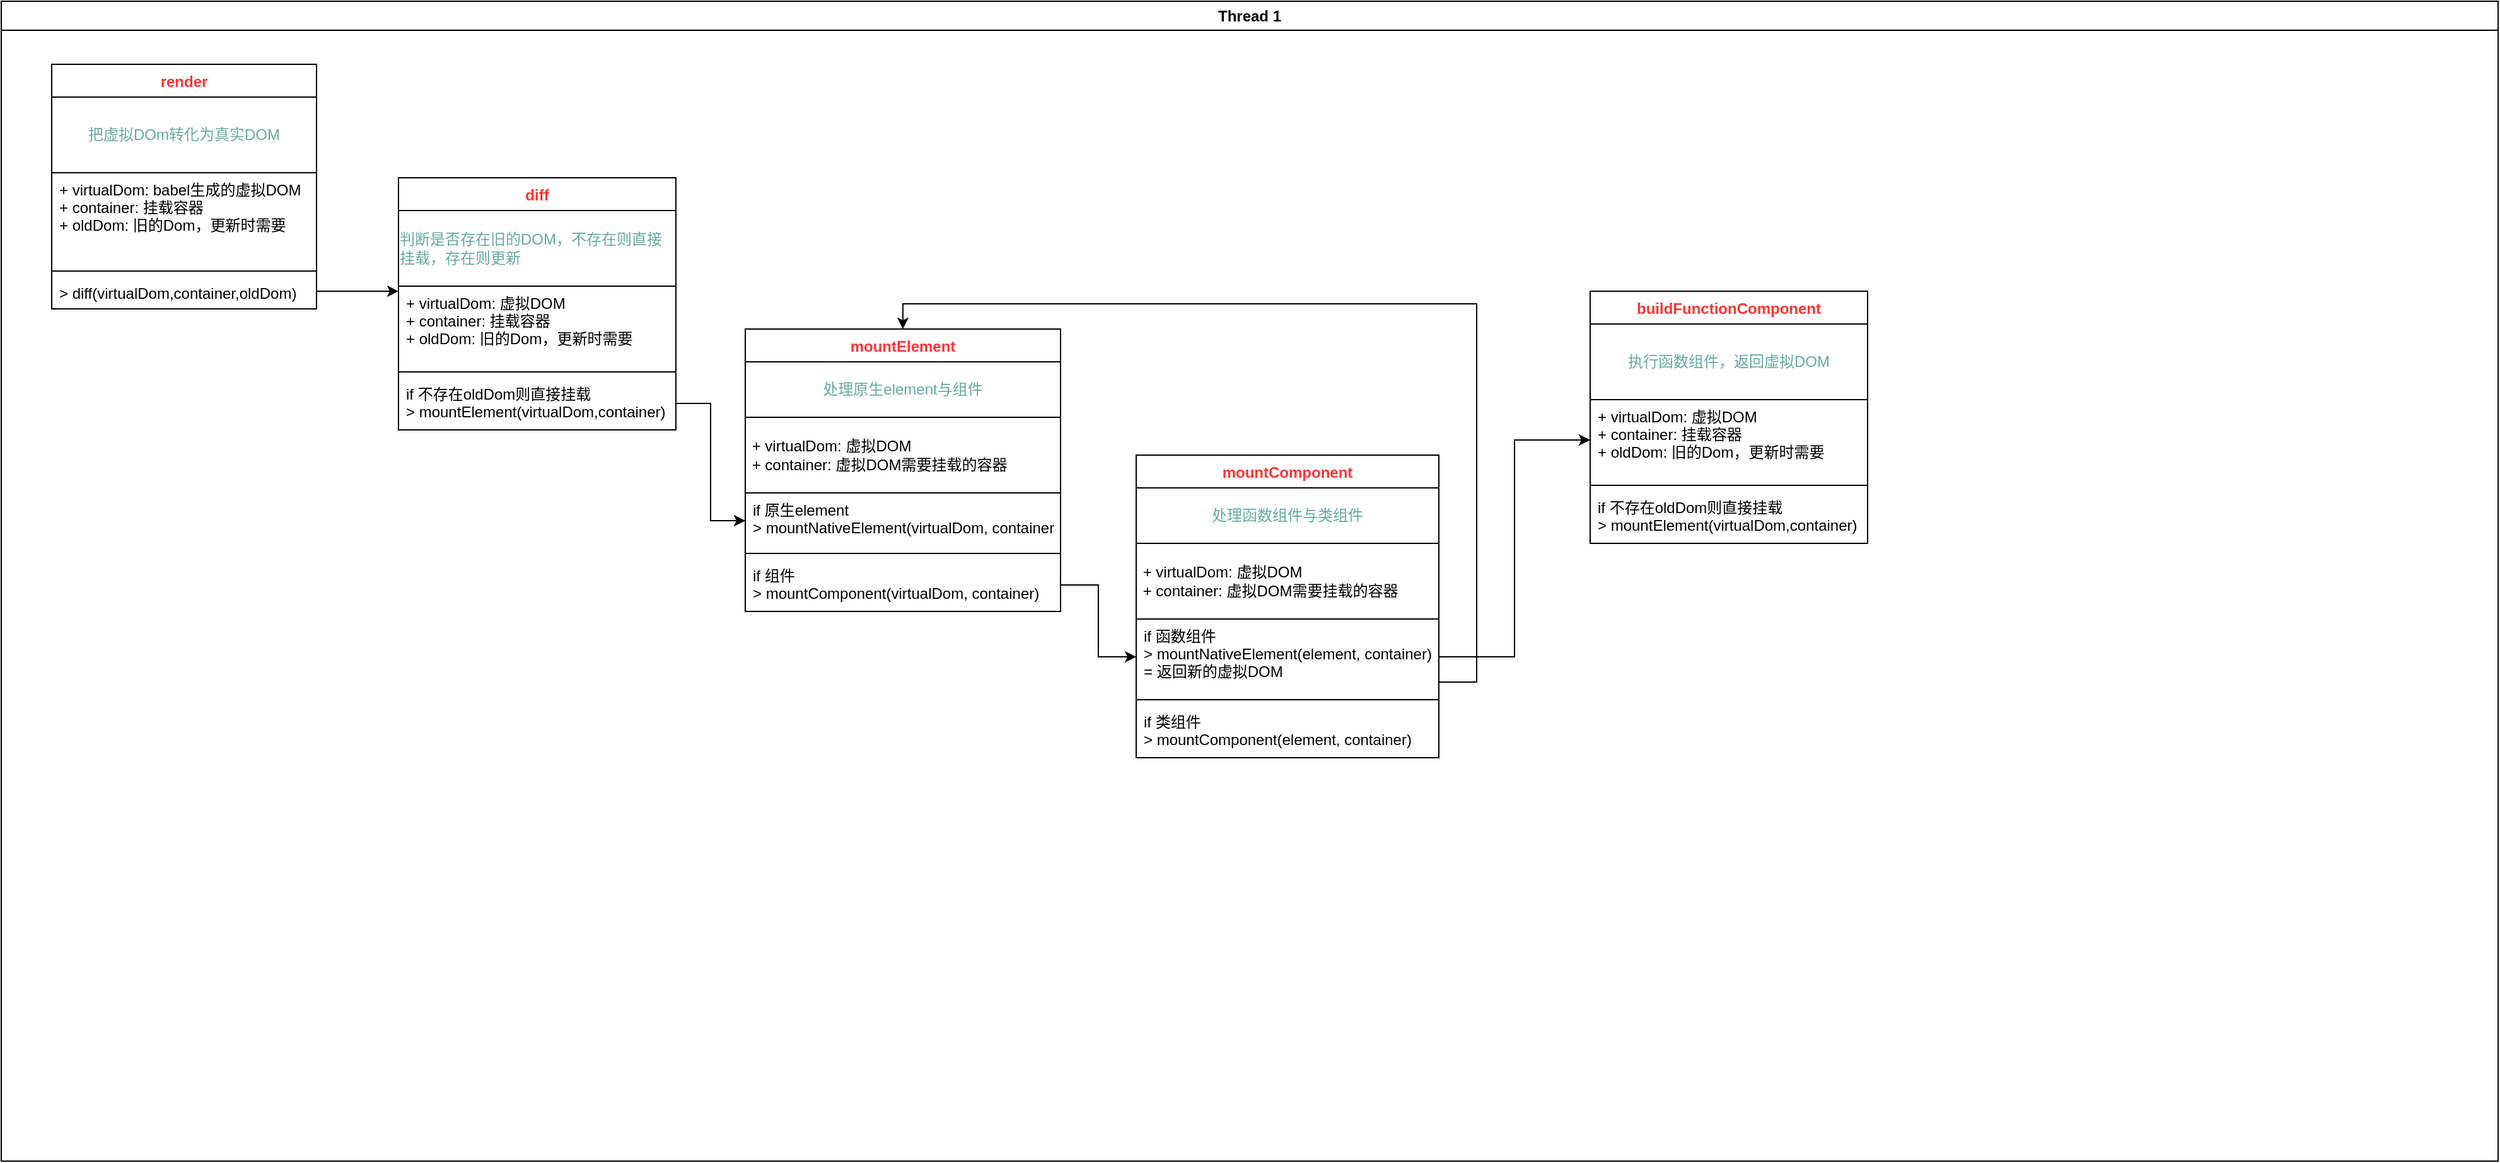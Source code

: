 <mxfile version="20.2.2" type="github">
  <diagram name="Page-1" id="e7e014a7-5840-1c2e-5031-d8a46d1fe8dd">
    <mxGraphModel dx="1999" dy="1161" grid="1" gridSize="10" guides="1" tooltips="1" connect="1" arrows="1" fold="1" page="1" pageScale="1" pageWidth="1169" pageHeight="826" background="none" math="0" shadow="0">
      <root>
        <mxCell id="0" />
        <mxCell id="1" parent="0" />
        <mxCell id="2" value="Thread 1" style="swimlane;whiteSpace=wrap" parent="1" vertex="1">
          <mxGeometry x="70" y="30" width="1980" height="920" as="geometry" />
        </mxCell>
        <mxCell id="i83nrP6Kk43gGGKF7BsK-89" value="" style="edgeStyle=orthogonalEdgeStyle;rounded=0;orthogonalLoop=1;jettySize=auto;html=1;fontFamily=Helvetica;fontSize=12;fontColor=#FF3333;startSize=26;" parent="2" source="i83nrP6Kk43gGGKF7BsK-50" target="i83nrP6Kk43gGGKF7BsK-84" edge="1">
          <mxGeometry relative="1" as="geometry">
            <Array as="points">
              <mxPoint x="300" y="230" />
              <mxPoint x="300" y="230" />
            </Array>
          </mxGeometry>
        </mxCell>
        <mxCell id="i83nrP6Kk43gGGKF7BsK-50" value="render" style="swimlane;fontStyle=1;align=center;verticalAlign=top;childLayout=stackLayout;horizontal=1;startSize=26;horizontalStack=0;resizeParent=1;resizeParentMax=0;resizeLast=0;collapsible=1;marginBottom=0;fontColor=#FF3333;" parent="2" vertex="1">
          <mxGeometry x="40" y="50" width="210" height="194" as="geometry">
            <mxRectangle x="40" y="50" width="80" height="30" as="alternateBounds" />
          </mxGeometry>
        </mxCell>
        <mxCell id="i83nrP6Kk43gGGKF7BsK-67" value="&lt;span style=&quot;text-align: left;&quot;&gt;&lt;font color=&quot;#67ab9f&quot;&gt;把虚拟DOm转化为真实DOM&lt;/font&gt;&lt;/span&gt;" style="rounded=0;whiteSpace=wrap;html=1;fontColor=#FF3333;" parent="i83nrP6Kk43gGGKF7BsK-50" vertex="1">
          <mxGeometry y="26" width="210" height="60" as="geometry" />
        </mxCell>
        <mxCell id="i83nrP6Kk43gGGKF7BsK-51" value="+ virtualDom: babel生成的虚拟DOM&#xa;+ container: 挂载容器&#xa;+ oldDom: 旧的Dom，更新时需要" style="text;strokeColor=none;fillColor=none;align=left;verticalAlign=top;spacingLeft=4;spacingRight=4;overflow=hidden;rotatable=0;points=[[0,0.5],[1,0.5]];portConstraint=eastwest;" parent="i83nrP6Kk43gGGKF7BsK-50" vertex="1">
          <mxGeometry y="86" width="210" height="74" as="geometry" />
        </mxCell>
        <mxCell id="i83nrP6Kk43gGGKF7BsK-52" value="" style="line;strokeWidth=1;fillColor=none;align=left;verticalAlign=middle;spacingTop=-1;spacingLeft=3;spacingRight=3;rotatable=0;labelPosition=right;points=[];portConstraint=eastwest;" parent="i83nrP6Kk43gGGKF7BsK-50" vertex="1">
          <mxGeometry y="160" width="210" height="8" as="geometry" />
        </mxCell>
        <mxCell id="i83nrP6Kk43gGGKF7BsK-53" value="&gt; diff(virtualDom,container,oldDom) " style="text;strokeColor=none;fillColor=none;align=left;verticalAlign=top;spacingLeft=4;spacingRight=4;overflow=hidden;rotatable=0;points=[[0,0.5],[1,0.5]];portConstraint=eastwest;" parent="i83nrP6Kk43gGGKF7BsK-50" vertex="1">
          <mxGeometry y="168" width="210" height="26" as="geometry" />
        </mxCell>
        <mxCell id="i83nrP6Kk43gGGKF7BsK-84" value="diff" style="swimlane;fontStyle=1;align=center;verticalAlign=top;childLayout=stackLayout;horizontal=1;startSize=26;horizontalStack=0;resizeParent=1;resizeParentMax=0;resizeLast=0;collapsible=1;marginBottom=0;fontColor=#FF3333;" parent="2" vertex="1">
          <mxGeometry x="315" y="140" width="220" height="200" as="geometry">
            <mxRectangle x="40" y="50" width="80" height="30" as="alternateBounds" />
          </mxGeometry>
        </mxCell>
        <mxCell id="i83nrP6Kk43gGGKF7BsK-85" value="&lt;div style=&quot;text-align: left;&quot;&gt;&lt;span style=&quot;background-color: initial;&quot;&gt;&lt;font color=&quot;#67ab9f&quot;&gt;判断是否存在旧的DOM，不存在则直接挂载，存在则更新&lt;/font&gt;&lt;/span&gt;&lt;/div&gt;" style="rounded=0;whiteSpace=wrap;html=1;fontColor=#FF3333;" parent="i83nrP6Kk43gGGKF7BsK-84" vertex="1">
          <mxGeometry y="26" width="220" height="60" as="geometry" />
        </mxCell>
        <mxCell id="i83nrP6Kk43gGGKF7BsK-86" value="+ virtualDom: 虚拟DOM&#xa;+ container: 挂载容器&#xa;+ oldDom: 旧的Dom，更新时需要" style="text;strokeColor=none;fillColor=none;align=left;verticalAlign=top;spacingLeft=4;spacingRight=4;overflow=hidden;rotatable=0;points=[[0,0.5],[1,0.5]];portConstraint=eastwest;" parent="i83nrP6Kk43gGGKF7BsK-84" vertex="1">
          <mxGeometry y="86" width="220" height="64" as="geometry" />
        </mxCell>
        <mxCell id="i83nrP6Kk43gGGKF7BsK-87" value="" style="line;strokeWidth=1;fillColor=none;align=left;verticalAlign=middle;spacingTop=-1;spacingLeft=3;spacingRight=3;rotatable=0;labelPosition=right;points=[];portConstraint=eastwest;" parent="i83nrP6Kk43gGGKF7BsK-84" vertex="1">
          <mxGeometry y="150" width="220" height="8" as="geometry" />
        </mxCell>
        <mxCell id="i83nrP6Kk43gGGKF7BsK-88" value="if 不存在oldDom则直接挂载&#xa;&gt; mountElement(virtualDom,container) " style="text;strokeColor=none;fillColor=none;align=left;verticalAlign=top;spacingLeft=4;spacingRight=4;overflow=hidden;rotatable=0;points=[[0,0.5],[1,0.5]];portConstraint=eastwest;" parent="i83nrP6Kk43gGGKF7BsK-84" vertex="1">
          <mxGeometry y="158" width="220" height="42" as="geometry" />
        </mxCell>
        <mxCell id="Zef4_LOhcrwV61izIBPc-4" value="mountElement" style="swimlane;fontStyle=1;align=center;verticalAlign=top;childLayout=stackLayout;horizontal=1;startSize=26;horizontalStack=0;resizeParent=1;resizeParentMax=0;resizeLast=0;collapsible=1;marginBottom=0;fontColor=#FF3333;" vertex="1" parent="2">
          <mxGeometry x="590" y="260" width="250" height="224" as="geometry">
            <mxRectangle x="590" y="260" width="80" height="30" as="alternateBounds" />
          </mxGeometry>
        </mxCell>
        <mxCell id="Zef4_LOhcrwV61izIBPc-5" value="&lt;div style=&quot;text-align: left;&quot;&gt;&lt;font color=&quot;#67ab9f&quot;&gt;处理原生element与组件&lt;/font&gt;&lt;/div&gt;" style="rounded=0;whiteSpace=wrap;html=1;fontColor=#FF3333;" vertex="1" parent="Zef4_LOhcrwV61izIBPc-4">
          <mxGeometry y="26" width="250" height="44" as="geometry" />
        </mxCell>
        <mxCell id="Zef4_LOhcrwV61izIBPc-14" value="&lt;span style=&quot;color: rgb(0, 0, 0);&quot;&gt;&amp;nbsp;+ virtualDom: 虚拟DOM&lt;/span&gt;&lt;br style=&quot;padding: 0px; margin: 0px; color: rgb(0, 0, 0);&quot;&gt;&lt;span style=&quot;color: rgb(0, 0, 0);&quot;&gt;&amp;nbsp;+ container: 虚拟DOM需要挂载的容器&lt;/span&gt;" style="rounded=0;whiteSpace=wrap;html=1;fontFamily=Helvetica;fontSize=12;fontColor=#FF3333;startSize=26;strokeColor=rgb(0, 0, 0);fillColor=rgb(255, 255, 255);align=left;" vertex="1" parent="Zef4_LOhcrwV61izIBPc-4">
          <mxGeometry y="70" width="250" height="60" as="geometry" />
        </mxCell>
        <mxCell id="Zef4_LOhcrwV61izIBPc-6" value="if 原生element&#xa;&gt; mountNativeElement(virtualDom, container) " style="text;strokeColor=none;fillColor=none;align=left;verticalAlign=top;spacingLeft=4;spacingRight=4;overflow=hidden;rotatable=0;points=[[0,0.5],[1,0.5]];portConstraint=eastwest;" vertex="1" parent="Zef4_LOhcrwV61izIBPc-4">
          <mxGeometry y="130" width="250" height="44" as="geometry" />
        </mxCell>
        <mxCell id="Zef4_LOhcrwV61izIBPc-7" value="" style="line;strokeWidth=1;fillColor=none;align=left;verticalAlign=middle;spacingTop=-1;spacingLeft=3;spacingRight=3;rotatable=0;labelPosition=right;points=[];portConstraint=eastwest;" vertex="1" parent="Zef4_LOhcrwV61izIBPc-4">
          <mxGeometry y="174" width="250" height="8" as="geometry" />
        </mxCell>
        <mxCell id="Zef4_LOhcrwV61izIBPc-8" value="if 组件&#xa;&gt; mountComponent(virtualDom, container) " style="text;strokeColor=none;fillColor=none;align=left;verticalAlign=top;spacingLeft=4;spacingRight=4;overflow=hidden;rotatable=0;points=[[0,0.5],[1,0.5]];portConstraint=eastwest;" vertex="1" parent="Zef4_LOhcrwV61izIBPc-4">
          <mxGeometry y="182" width="250" height="42" as="geometry" />
        </mxCell>
        <mxCell id="Zef4_LOhcrwV61izIBPc-10" value="" style="edgeStyle=orthogonalEdgeStyle;rounded=0;orthogonalLoop=1;jettySize=auto;html=1;fontFamily=Helvetica;fontSize=12;fontColor=#FF3333;startSize=26;" edge="1" parent="2" source="i83nrP6Kk43gGGKF7BsK-88" target="Zef4_LOhcrwV61izIBPc-6">
          <mxGeometry relative="1" as="geometry" />
        </mxCell>
        <mxCell id="Zef4_LOhcrwV61izIBPc-19" value="mountComponent" style="swimlane;fontStyle=1;align=center;verticalAlign=top;childLayout=stackLayout;horizontal=1;startSize=26;horizontalStack=0;resizeParent=1;resizeParentMax=0;resizeLast=0;collapsible=1;marginBottom=0;fontColor=#FF3333;" vertex="1" parent="2">
          <mxGeometry x="900" y="360" width="240" height="240" as="geometry">
            <mxRectangle x="590" y="260" width="80" height="30" as="alternateBounds" />
          </mxGeometry>
        </mxCell>
        <mxCell id="Zef4_LOhcrwV61izIBPc-20" value="&lt;div style=&quot;text-align: left;&quot;&gt;&lt;font color=&quot;#67ab9f&quot;&gt;处理函数组件与类组件&lt;/font&gt;&lt;/div&gt;" style="rounded=0;whiteSpace=wrap;html=1;fontColor=#FF3333;" vertex="1" parent="Zef4_LOhcrwV61izIBPc-19">
          <mxGeometry y="26" width="240" height="44" as="geometry" />
        </mxCell>
        <mxCell id="Zef4_LOhcrwV61izIBPc-21" value="&lt;span style=&quot;color: rgb(0, 0, 0);&quot;&gt;&amp;nbsp;+ virtualDom: 虚拟DOM&lt;/span&gt;&lt;br style=&quot;padding: 0px; margin: 0px; color: rgb(0, 0, 0);&quot;&gt;&lt;span style=&quot;color: rgb(0, 0, 0);&quot;&gt;&amp;nbsp;+ container: 虚拟DOM需要挂载的容器&lt;/span&gt;" style="rounded=0;whiteSpace=wrap;html=1;fontFamily=Helvetica;fontSize=12;fontColor=#FF3333;startSize=26;strokeColor=rgb(0, 0, 0);fillColor=rgb(255, 255, 255);align=left;" vertex="1" parent="Zef4_LOhcrwV61izIBPc-19">
          <mxGeometry y="70" width="240" height="60" as="geometry" />
        </mxCell>
        <mxCell id="Zef4_LOhcrwV61izIBPc-22" value="if 函数组件&#xa;&gt; mountNativeElement(element, container)&#xa;= 返回新的虚拟DOM " style="text;strokeColor=none;fillColor=none;align=left;verticalAlign=top;spacingLeft=4;spacingRight=4;overflow=hidden;rotatable=0;points=[[0,0.33,0,0,0],[0,0.5,0,0,0],[0,0.67,0,0,0],[1,0.5,0,0,0]];portConstraint=eastwest;" vertex="1" parent="Zef4_LOhcrwV61izIBPc-19">
          <mxGeometry y="130" width="240" height="60" as="geometry" />
        </mxCell>
        <mxCell id="Zef4_LOhcrwV61izIBPc-23" value="" style="line;strokeWidth=1;fillColor=none;align=left;verticalAlign=middle;spacingTop=-1;spacingLeft=3;spacingRight=3;rotatable=0;labelPosition=right;points=[];portConstraint=eastwest;" vertex="1" parent="Zef4_LOhcrwV61izIBPc-19">
          <mxGeometry y="190" width="240" height="8" as="geometry" />
        </mxCell>
        <mxCell id="Zef4_LOhcrwV61izIBPc-24" value="if 类组件&#xa;&gt; mountComponent(element, container) " style="text;strokeColor=none;fillColor=none;align=left;verticalAlign=top;spacingLeft=4;spacingRight=4;overflow=hidden;rotatable=0;points=[[0,0.5],[1,0.5]];portConstraint=eastwest;" vertex="1" parent="Zef4_LOhcrwV61izIBPc-19">
          <mxGeometry y="198" width="240" height="42" as="geometry" />
        </mxCell>
        <mxCell id="Zef4_LOhcrwV61izIBPc-25" value="" style="edgeStyle=orthogonalEdgeStyle;rounded=0;orthogonalLoop=1;jettySize=auto;html=1;fontFamily=Helvetica;fontSize=12;fontColor=#FF3333;startSize=26;" edge="1" parent="2" source="Zef4_LOhcrwV61izIBPc-8" target="Zef4_LOhcrwV61izIBPc-22">
          <mxGeometry relative="1" as="geometry" />
        </mxCell>
        <mxCell id="Zef4_LOhcrwV61izIBPc-26" value="buildFunctionComponent" style="swimlane;fontStyle=1;align=center;verticalAlign=top;childLayout=stackLayout;horizontal=1;startSize=26;horizontalStack=0;resizeParent=1;resizeParentMax=0;resizeLast=0;collapsible=1;marginBottom=0;fontColor=#FF3333;" vertex="1" parent="2">
          <mxGeometry x="1260" y="230" width="220" height="200" as="geometry">
            <mxRectangle x="40" y="50" width="80" height="30" as="alternateBounds" />
          </mxGeometry>
        </mxCell>
        <mxCell id="Zef4_LOhcrwV61izIBPc-27" value="&lt;div style=&quot;text-align: left;&quot;&gt;&lt;font color=&quot;#67ab9f&quot;&gt;执行函数组件，返回虚拟DOM&lt;/font&gt;&lt;/div&gt;" style="rounded=0;whiteSpace=wrap;html=1;fontColor=#FF3333;" vertex="1" parent="Zef4_LOhcrwV61izIBPc-26">
          <mxGeometry y="26" width="220" height="60" as="geometry" />
        </mxCell>
        <mxCell id="Zef4_LOhcrwV61izIBPc-28" value="+ virtualDom: 虚拟DOM&#xa;+ container: 挂载容器&#xa;+ oldDom: 旧的Dom，更新时需要" style="text;strokeColor=none;fillColor=none;align=left;verticalAlign=top;spacingLeft=4;spacingRight=4;overflow=hidden;rotatable=0;points=[[0,0.5],[1,0.5]];portConstraint=eastwest;" vertex="1" parent="Zef4_LOhcrwV61izIBPc-26">
          <mxGeometry y="86" width="220" height="64" as="geometry" />
        </mxCell>
        <mxCell id="Zef4_LOhcrwV61izIBPc-29" value="" style="line;strokeWidth=1;fillColor=none;align=left;verticalAlign=middle;spacingTop=-1;spacingLeft=3;spacingRight=3;rotatable=0;labelPosition=right;points=[];portConstraint=eastwest;" vertex="1" parent="Zef4_LOhcrwV61izIBPc-26">
          <mxGeometry y="150" width="220" height="8" as="geometry" />
        </mxCell>
        <mxCell id="Zef4_LOhcrwV61izIBPc-30" value="if 不存在oldDom则直接挂载&#xa;&gt; mountElement(virtualDom,container) " style="text;strokeColor=none;fillColor=none;align=left;verticalAlign=top;spacingLeft=4;spacingRight=4;overflow=hidden;rotatable=0;points=[[0,0.5],[1,0.5]];portConstraint=eastwest;" vertex="1" parent="Zef4_LOhcrwV61izIBPc-26">
          <mxGeometry y="158" width="220" height="42" as="geometry" />
        </mxCell>
        <mxCell id="Zef4_LOhcrwV61izIBPc-31" style="edgeStyle=orthogonalEdgeStyle;rounded=0;orthogonalLoop=1;jettySize=auto;html=1;entryX=0;entryY=0.5;entryDx=0;entryDy=0;fontFamily=Helvetica;fontSize=12;fontColor=#FF3333;startSize=26;" edge="1" parent="2" source="Zef4_LOhcrwV61izIBPc-22" target="Zef4_LOhcrwV61izIBPc-28">
          <mxGeometry relative="1" as="geometry" />
        </mxCell>
        <mxCell id="Zef4_LOhcrwV61izIBPc-35" style="edgeStyle=orthogonalEdgeStyle;rounded=0;orthogonalLoop=1;jettySize=auto;html=1;entryX=0.5;entryY=0;entryDx=0;entryDy=0;fontFamily=Helvetica;fontSize=12;fontColor=#FF3333;startSize=26;" edge="1" parent="2" source="Zef4_LOhcrwV61izIBPc-22" target="Zef4_LOhcrwV61izIBPc-4">
          <mxGeometry relative="1" as="geometry">
            <Array as="points">
              <mxPoint x="1170" y="540" />
              <mxPoint x="1170" y="240" />
              <mxPoint x="715" y="240" />
            </Array>
          </mxGeometry>
        </mxCell>
      </root>
    </mxGraphModel>
  </diagram>
</mxfile>
